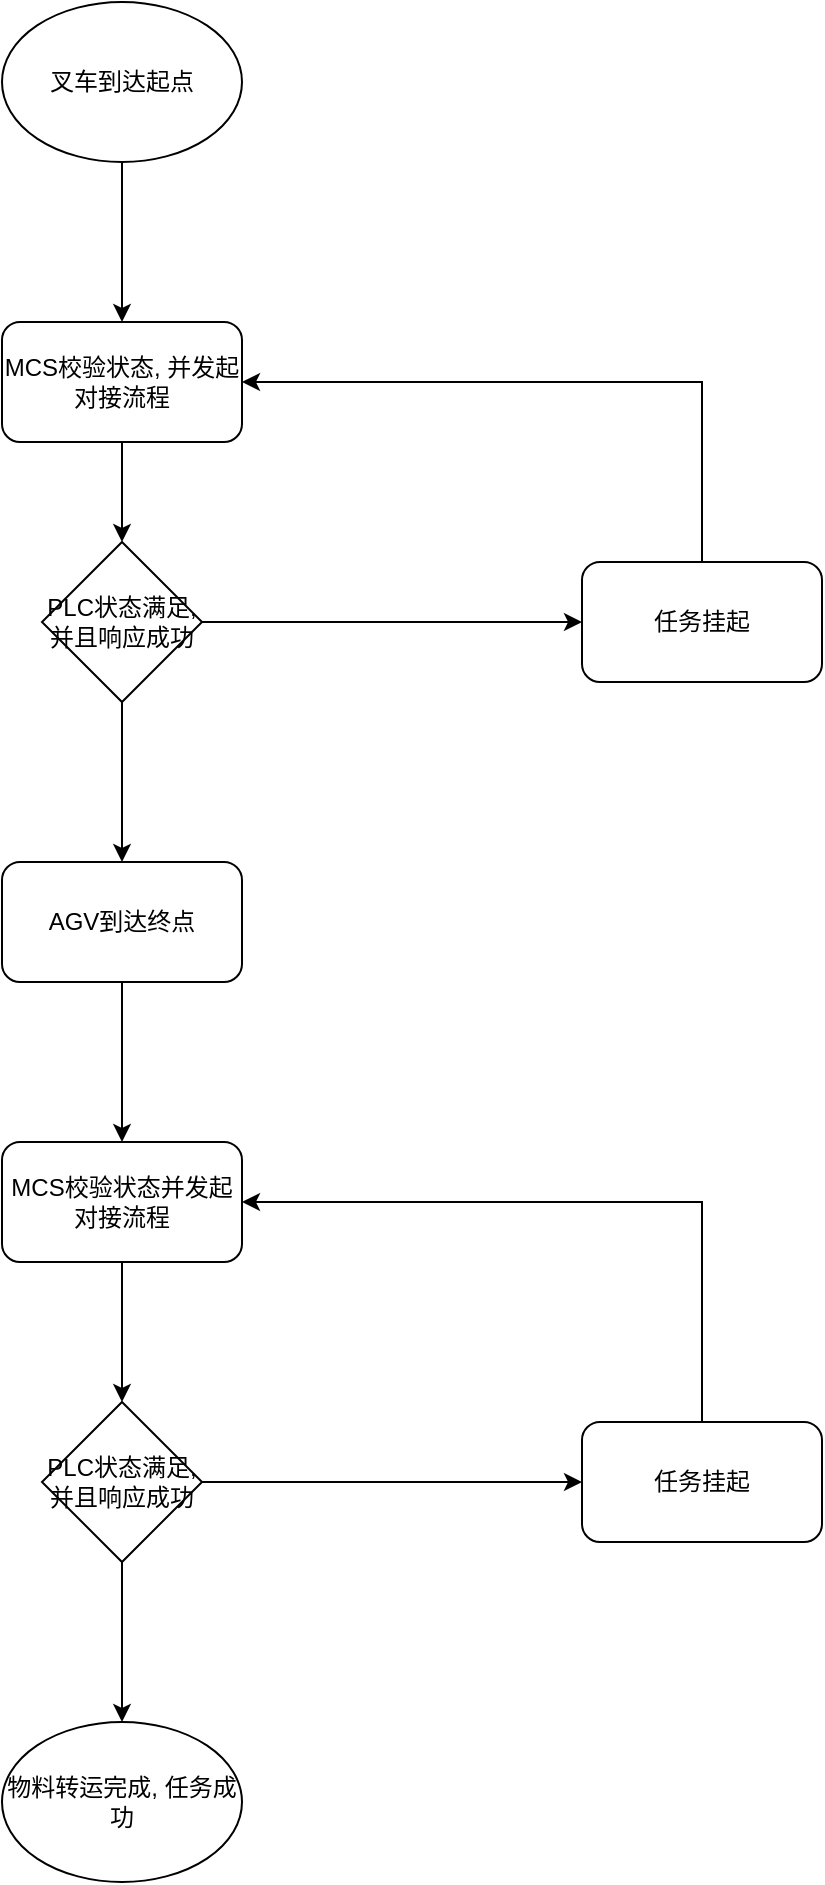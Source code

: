 <mxfile version="24.5.5" type="github">
  <diagram name="第 1 页" id="TYbBux3vYnH0GDJGGeoD">
    <mxGraphModel dx="1420" dy="724" grid="1" gridSize="10" guides="1" tooltips="1" connect="1" arrows="1" fold="1" page="1" pageScale="1" pageWidth="827" pageHeight="1169" math="0" shadow="0">
      <root>
        <mxCell id="0" />
        <mxCell id="1" parent="0" />
        <mxCell id="FvmNlbQ68e-W1lKiAxiE-14" style="edgeStyle=orthogonalEdgeStyle;rounded=0;orthogonalLoop=1;jettySize=auto;html=1;" edge="1" parent="1" source="FvmNlbQ68e-W1lKiAxiE-2" target="FvmNlbQ68e-W1lKiAxiE-3">
          <mxGeometry relative="1" as="geometry" />
        </mxCell>
        <mxCell id="FvmNlbQ68e-W1lKiAxiE-2" value="叉车到达起点" style="ellipse;whiteSpace=wrap;html=1;" vertex="1" parent="1">
          <mxGeometry x="260" y="250" width="120" height="80" as="geometry" />
        </mxCell>
        <mxCell id="FvmNlbQ68e-W1lKiAxiE-15" style="edgeStyle=orthogonalEdgeStyle;rounded=0;orthogonalLoop=1;jettySize=auto;html=1;entryX=0.5;entryY=0;entryDx=0;entryDy=0;" edge="1" parent="1" source="FvmNlbQ68e-W1lKiAxiE-3" target="FvmNlbQ68e-W1lKiAxiE-5">
          <mxGeometry relative="1" as="geometry" />
        </mxCell>
        <mxCell id="FvmNlbQ68e-W1lKiAxiE-3" value="MCS校验状态, 并发起对接流程" style="rounded=1;whiteSpace=wrap;html=1;" vertex="1" parent="1">
          <mxGeometry x="260" y="410" width="120" height="60" as="geometry" />
        </mxCell>
        <mxCell id="FvmNlbQ68e-W1lKiAxiE-16" style="edgeStyle=orthogonalEdgeStyle;rounded=0;orthogonalLoop=1;jettySize=auto;html=1;" edge="1" parent="1" source="FvmNlbQ68e-W1lKiAxiE-5" target="FvmNlbQ68e-W1lKiAxiE-7">
          <mxGeometry relative="1" as="geometry" />
        </mxCell>
        <mxCell id="FvmNlbQ68e-W1lKiAxiE-23" style="edgeStyle=orthogonalEdgeStyle;rounded=0;orthogonalLoop=1;jettySize=auto;html=1;entryX=0;entryY=0.5;entryDx=0;entryDy=0;" edge="1" parent="1" source="FvmNlbQ68e-W1lKiAxiE-5" target="FvmNlbQ68e-W1lKiAxiE-6">
          <mxGeometry relative="1" as="geometry" />
        </mxCell>
        <mxCell id="FvmNlbQ68e-W1lKiAxiE-5" value="PLC状态满足, 并且响应成功" style="rhombus;whiteSpace=wrap;html=1;" vertex="1" parent="1">
          <mxGeometry x="280" y="520" width="80" height="80" as="geometry" />
        </mxCell>
        <mxCell id="FvmNlbQ68e-W1lKiAxiE-21" style="edgeStyle=orthogonalEdgeStyle;rounded=0;orthogonalLoop=1;jettySize=auto;html=1;entryX=1;entryY=0.5;entryDx=0;entryDy=0;exitX=0.5;exitY=0;exitDx=0;exitDy=0;" edge="1" parent="1" source="FvmNlbQ68e-W1lKiAxiE-6" target="FvmNlbQ68e-W1lKiAxiE-3">
          <mxGeometry relative="1" as="geometry" />
        </mxCell>
        <mxCell id="FvmNlbQ68e-W1lKiAxiE-6" value="任务挂起" style="rounded=1;whiteSpace=wrap;html=1;" vertex="1" parent="1">
          <mxGeometry x="550" y="530" width="120" height="60" as="geometry" />
        </mxCell>
        <mxCell id="FvmNlbQ68e-W1lKiAxiE-17" style="edgeStyle=orthogonalEdgeStyle;rounded=0;orthogonalLoop=1;jettySize=auto;html=1;entryX=0.5;entryY=0;entryDx=0;entryDy=0;" edge="1" parent="1" source="FvmNlbQ68e-W1lKiAxiE-7" target="FvmNlbQ68e-W1lKiAxiE-8">
          <mxGeometry relative="1" as="geometry" />
        </mxCell>
        <mxCell id="FvmNlbQ68e-W1lKiAxiE-7" value="AGV到达终点" style="rounded=1;whiteSpace=wrap;html=1;" vertex="1" parent="1">
          <mxGeometry x="260" y="680" width="120" height="60" as="geometry" />
        </mxCell>
        <mxCell id="FvmNlbQ68e-W1lKiAxiE-18" style="edgeStyle=orthogonalEdgeStyle;rounded=0;orthogonalLoop=1;jettySize=auto;html=1;entryX=0.5;entryY=0;entryDx=0;entryDy=0;" edge="1" parent="1" source="FvmNlbQ68e-W1lKiAxiE-8" target="FvmNlbQ68e-W1lKiAxiE-9">
          <mxGeometry relative="1" as="geometry" />
        </mxCell>
        <mxCell id="FvmNlbQ68e-W1lKiAxiE-8" value="MCS校验状态并发起对接流程" style="rounded=1;whiteSpace=wrap;html=1;" vertex="1" parent="1">
          <mxGeometry x="260" y="820" width="120" height="60" as="geometry" />
        </mxCell>
        <mxCell id="FvmNlbQ68e-W1lKiAxiE-19" style="edgeStyle=orthogonalEdgeStyle;rounded=0;orthogonalLoop=1;jettySize=auto;html=1;entryX=0.5;entryY=0;entryDx=0;entryDy=0;" edge="1" parent="1" source="FvmNlbQ68e-W1lKiAxiE-9" target="FvmNlbQ68e-W1lKiAxiE-12">
          <mxGeometry relative="1" as="geometry" />
        </mxCell>
        <mxCell id="FvmNlbQ68e-W1lKiAxiE-24" style="edgeStyle=orthogonalEdgeStyle;rounded=0;orthogonalLoop=1;jettySize=auto;html=1;entryX=0;entryY=0.5;entryDx=0;entryDy=0;" edge="1" parent="1" source="FvmNlbQ68e-W1lKiAxiE-9" target="FvmNlbQ68e-W1lKiAxiE-10">
          <mxGeometry relative="1" as="geometry" />
        </mxCell>
        <mxCell id="FvmNlbQ68e-W1lKiAxiE-9" value="PLC状态满足, 并且响应成功" style="rhombus;whiteSpace=wrap;html=1;" vertex="1" parent="1">
          <mxGeometry x="280" y="950" width="80" height="80" as="geometry" />
        </mxCell>
        <mxCell id="FvmNlbQ68e-W1lKiAxiE-25" style="edgeStyle=orthogonalEdgeStyle;rounded=0;orthogonalLoop=1;jettySize=auto;html=1;entryX=1;entryY=0.5;entryDx=0;entryDy=0;" edge="1" parent="1" source="FvmNlbQ68e-W1lKiAxiE-10" target="FvmNlbQ68e-W1lKiAxiE-8">
          <mxGeometry relative="1" as="geometry">
            <Array as="points">
              <mxPoint x="610" y="850" />
            </Array>
          </mxGeometry>
        </mxCell>
        <mxCell id="FvmNlbQ68e-W1lKiAxiE-10" value="任务挂起" style="rounded=1;whiteSpace=wrap;html=1;" vertex="1" parent="1">
          <mxGeometry x="550" y="960" width="120" height="60" as="geometry" />
        </mxCell>
        <mxCell id="FvmNlbQ68e-W1lKiAxiE-12" value="物料转运完成, 任务成功" style="ellipse;whiteSpace=wrap;html=1;" vertex="1" parent="1">
          <mxGeometry x="260" y="1110" width="120" height="80" as="geometry" />
        </mxCell>
      </root>
    </mxGraphModel>
  </diagram>
</mxfile>
